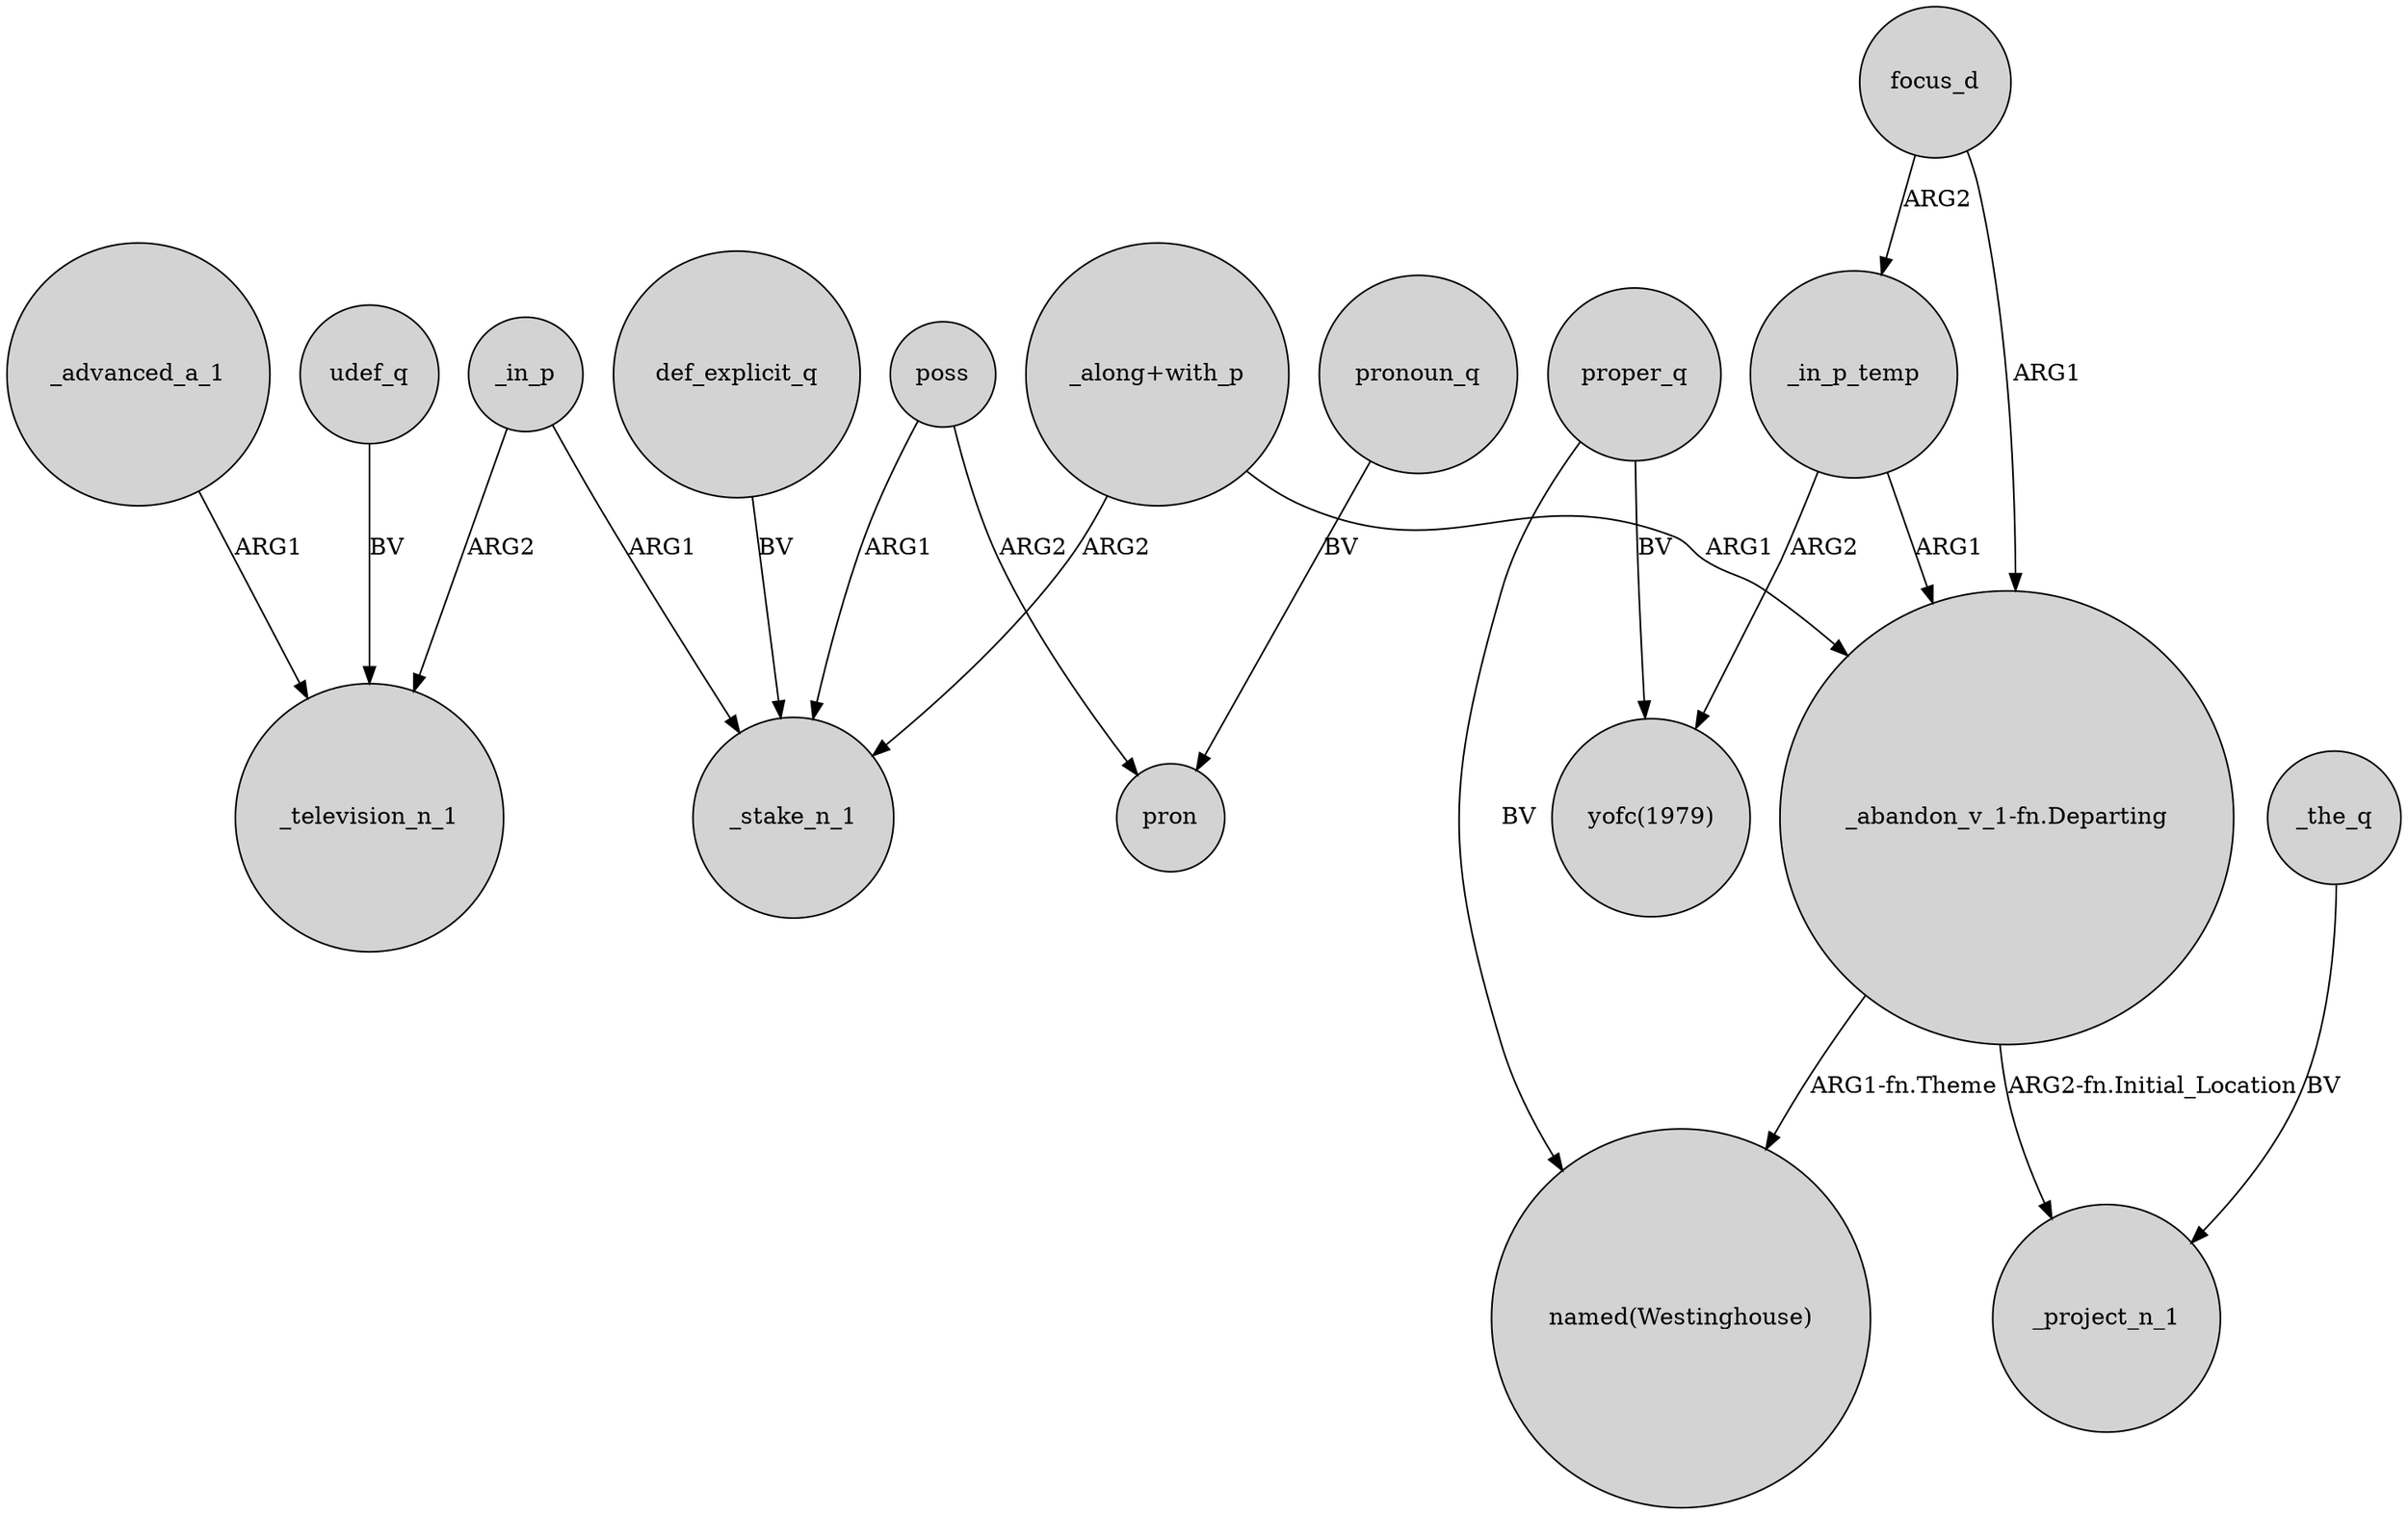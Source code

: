 digraph {
	node [shape=circle style=filled]
	_advanced_a_1 -> _television_n_1 [label=ARG1]
	focus_d -> _in_p_temp [label=ARG2]
	poss -> pron [label=ARG2]
	udef_q -> _television_n_1 [label=BV]
	proper_q -> "named(Westinghouse)" [label=BV]
	_the_q -> _project_n_1 [label=BV]
	_in_p_temp -> "_abandon_v_1-fn.Departing" [label=ARG1]
	focus_d -> "_abandon_v_1-fn.Departing" [label=ARG1]
	_in_p -> _stake_n_1 [label=ARG1]
	pronoun_q -> pron [label=BV]
	"_abandon_v_1-fn.Departing" -> "named(Westinghouse)" [label="ARG1-fn.Theme"]
	"_along+with_p" -> "_abandon_v_1-fn.Departing" [label=ARG1]
	poss -> _stake_n_1 [label=ARG1]
	proper_q -> "yofc(1979)" [label=BV]
	"_along+with_p" -> _stake_n_1 [label=ARG2]
	_in_p_temp -> "yofc(1979)" [label=ARG2]
	_in_p -> _television_n_1 [label=ARG2]
	"_abandon_v_1-fn.Departing" -> _project_n_1 [label="ARG2-fn.Initial_Location"]
	def_explicit_q -> _stake_n_1 [label=BV]
}
